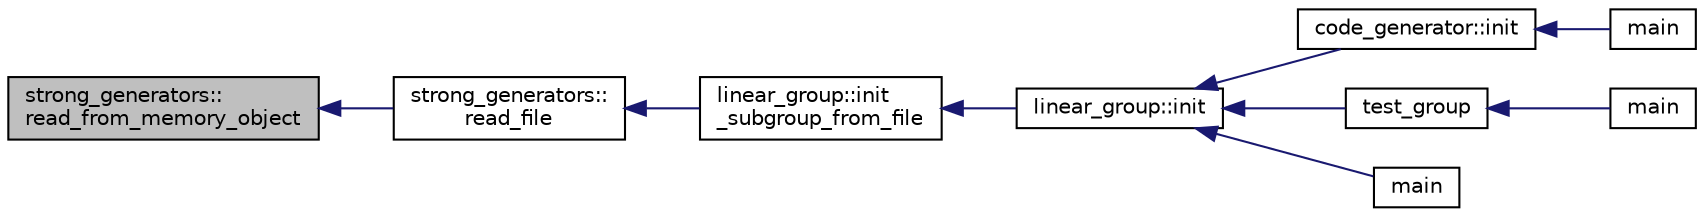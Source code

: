 digraph "strong_generators::read_from_memory_object"
{
  edge [fontname="Helvetica",fontsize="10",labelfontname="Helvetica",labelfontsize="10"];
  node [fontname="Helvetica",fontsize="10",shape=record];
  rankdir="LR";
  Node4718 [label="strong_generators::\lread_from_memory_object",height=0.2,width=0.4,color="black", fillcolor="grey75", style="filled", fontcolor="black"];
  Node4718 -> Node4719 [dir="back",color="midnightblue",fontsize="10",style="solid",fontname="Helvetica"];
  Node4719 [label="strong_generators::\lread_file",height=0.2,width=0.4,color="black", fillcolor="white", style="filled",URL="$dc/d09/classstrong__generators.html#ab051e503d66f5287ea59d5bf2e75fa3b"];
  Node4719 -> Node4720 [dir="back",color="midnightblue",fontsize="10",style="solid",fontname="Helvetica"];
  Node4720 [label="linear_group::init\l_subgroup_from_file",height=0.2,width=0.4,color="black", fillcolor="white", style="filled",URL="$df/d5a/classlinear__group.html#a55fd1f4c503f5b37dd818256efe259c6"];
  Node4720 -> Node4721 [dir="back",color="midnightblue",fontsize="10",style="solid",fontname="Helvetica"];
  Node4721 [label="linear_group::init",height=0.2,width=0.4,color="black", fillcolor="white", style="filled",URL="$df/d5a/classlinear__group.html#a8119aa9b882192ab422b12614b259f28"];
  Node4721 -> Node4722 [dir="back",color="midnightblue",fontsize="10",style="solid",fontname="Helvetica"];
  Node4722 [label="code_generator::init",height=0.2,width=0.4,color="black", fillcolor="white", style="filled",URL="$db/d37/classcode__generator.html#acfaa1e8badf6f30255203f499b130af8"];
  Node4722 -> Node4723 [dir="back",color="midnightblue",fontsize="10",style="solid",fontname="Helvetica"];
  Node4723 [label="main",height=0.2,width=0.4,color="black", fillcolor="white", style="filled",URL="$d4/d4f/codes_8_c.html#a217dbf8b442f20279ea00b898af96f52"];
  Node4721 -> Node4724 [dir="back",color="midnightblue",fontsize="10",style="solid",fontname="Helvetica"];
  Node4724 [label="test_group",height=0.2,width=0.4,color="black", fillcolor="white", style="filled",URL="$d8/d03/analyze__q__designs_8_c.html#ad03444358d0b46e7aa4d88a806b44925"];
  Node4724 -> Node4725 [dir="back",color="midnightblue",fontsize="10",style="solid",fontname="Helvetica"];
  Node4725 [label="main",height=0.2,width=0.4,color="black", fillcolor="white", style="filled",URL="$d8/d03/analyze__q__designs_8_c.html#a217dbf8b442f20279ea00b898af96f52"];
  Node4721 -> Node4726 [dir="back",color="midnightblue",fontsize="10",style="solid",fontname="Helvetica"];
  Node4726 [label="main",height=0.2,width=0.4,color="black", fillcolor="white", style="filled",URL="$da/dd5/subspace__orbits__main_8_c.html#a217dbf8b442f20279ea00b898af96f52"];
}
